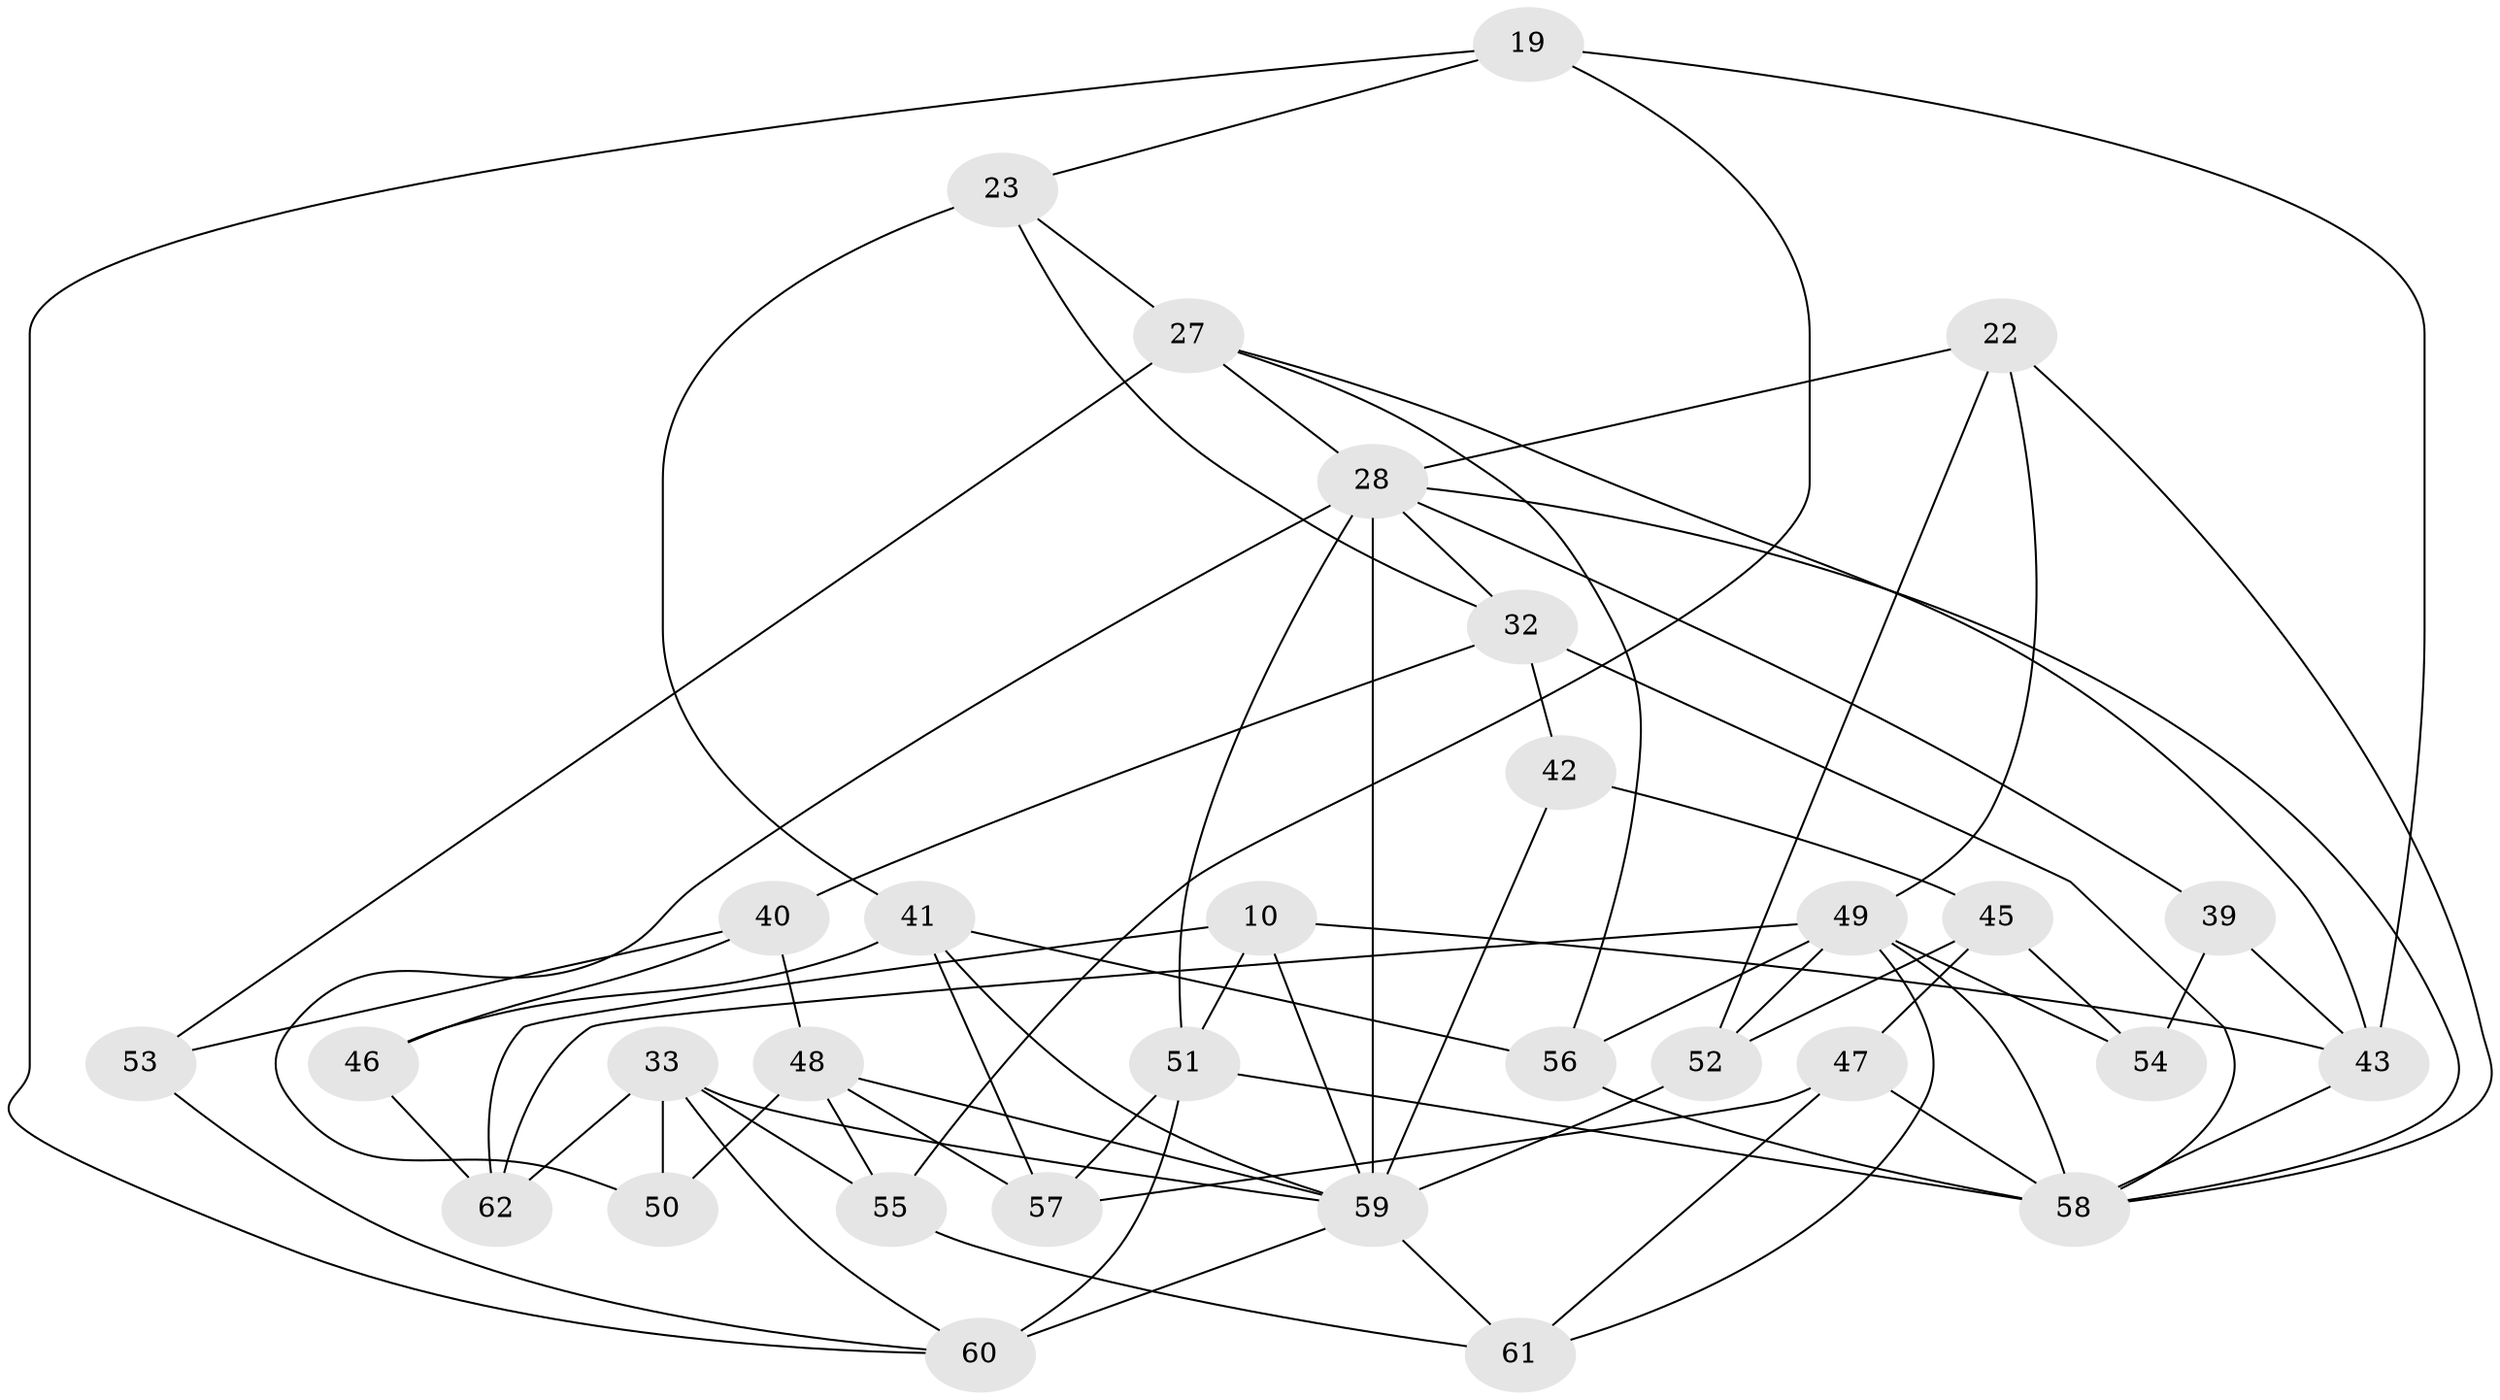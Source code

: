 // original degree distribution, {4: 1.0}
// Generated by graph-tools (version 1.1) at 2025/56/03/09/25 04:56:26]
// undirected, 31 vertices, 71 edges
graph export_dot {
graph [start="1"]
  node [color=gray90,style=filled];
  10 [super="+4"];
  19;
  22;
  23;
  27 [super="+20"];
  28 [super="+18+24+26"];
  32 [super="+30"];
  33 [super="+15"];
  39;
  40;
  41 [super="+25"];
  42;
  43 [super="+29"];
  45 [super="+38"];
  46;
  47 [super="+12"];
  48 [super="+2"];
  49 [super="+9+37"];
  50;
  51 [super="+17"];
  52 [super="+16"];
  53;
  54;
  55 [super="+31"];
  56 [super="+1"];
  57;
  58 [super="+13+21"];
  59 [super="+5+44+35"];
  60 [super="+34"];
  61 [super="+36"];
  62;
  10 -- 43;
  10 -- 51 [weight=2];
  10 -- 62;
  10 -- 59 [weight=2];
  19 -- 55;
  19 -- 43;
  19 -- 23;
  19 -- 60;
  22 -- 52;
  22 -- 28;
  22 -- 49;
  22 -- 58;
  23 -- 27;
  23 -- 32;
  23 -- 41;
  27 -- 53 [weight=2];
  27 -- 56;
  27 -- 43;
  27 -- 28;
  28 -- 59 [weight=5];
  28 -- 58;
  28 -- 39;
  28 -- 50;
  28 -- 51;
  28 -- 32;
  32 -- 42 [weight=2];
  32 -- 40;
  32 -- 58;
  33 -- 62;
  33 -- 50 [weight=2];
  33 -- 55;
  33 -- 59;
  33 -- 60;
  39 -- 54;
  39 -- 43 [weight=2];
  40 -- 46;
  40 -- 53;
  40 -- 48;
  41 -- 46 [weight=2];
  41 -- 57;
  41 -- 56;
  41 -- 59;
  42 -- 45;
  42 -- 59;
  43 -- 58;
  45 -- 52 [weight=2];
  45 -- 54 [weight=2];
  45 -- 47;
  46 -- 62;
  47 -- 57;
  47 -- 58 [weight=3];
  47 -- 61;
  48 -- 57;
  48 -- 50;
  48 -- 55 [weight=2];
  48 -- 59;
  49 -- 58;
  49 -- 56 [weight=3];
  49 -- 61 [weight=2];
  49 -- 52;
  49 -- 54;
  49 -- 62;
  51 -- 57;
  51 -- 60;
  51 -- 58;
  52 -- 59 [weight=2];
  53 -- 60;
  55 -- 61 [weight=2];
  56 -- 58;
  59 -- 60 [weight=2];
  59 -- 61;
}
